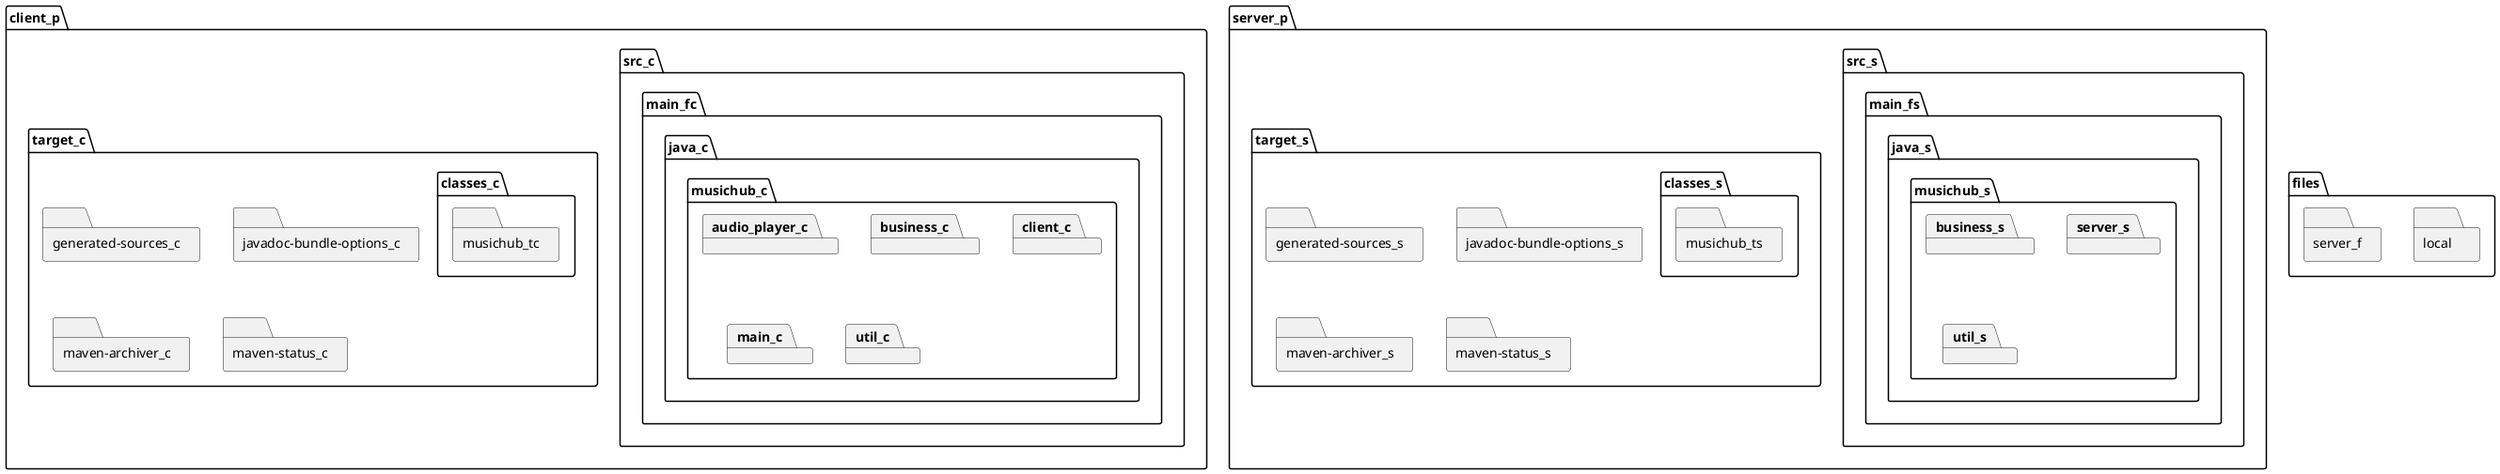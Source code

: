 @startuml
'https://plantuml.com/component-diagram


package "client_p" {
    folder "src_c"{
        folder "main_fc"{
            folder "java_c"{
                folder "musichub_c"{
                    package "audio_player_c"
                    package "business_c"
                    package "client_c"
                    package "main_c"
                    package "util_c"
                }
            }
        }
    }
    folder "target_c"{
        folder "classes_c"{
            folder "musichub_tc"
        }
        folder "generated-sources_c"
        folder "javadoc-bundle-options_c"
        folder "maven-archiver_c"
        folder "maven-status_c"
    }
}

package "server_p" {
    folder "src_s"{
        folder "main_fs"{
            folder "java_s"{
                folder "musichub_s"{
                    package "business_s"
                    package "server_s"
                    package "util_s"
                }
            }
        }
    }
    folder "target_s"{
        folder "classes_s"{
            folder "musichub_ts"
        }
        folder "generated-sources_s"
        folder "javadoc-bundle-options_s"
        folder "maven-archiver_s"
        folder "maven-status_s"

    }
}

package "files"{
    folder "local"
    folder "server_f"
}

@enduml